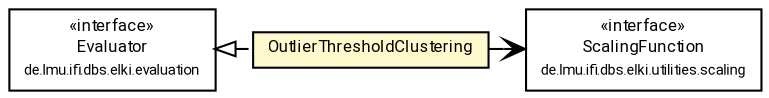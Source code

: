 #!/usr/local/bin/dot
#
# Class diagram 
# Generated by UMLGraph version R5_7_2-60-g0e99a6 (http://www.spinellis.gr/umlgraph/)
#

digraph G {
	graph [fontnames="svg"]
	edge [fontname="Roboto",fontsize=7,labelfontname="Roboto",labelfontsize=7,color="black"];
	node [fontname="Roboto",fontcolor="black",fontsize=8,shape=plaintext,margin=0,width=0,height=0];
	nodesep=0.15;
	ranksep=0.25;
	rankdir=LR;
	// de.lmu.ifi.dbs.elki.evaluation.outlier.OutlierThresholdClustering
	c7835946 [label=<<table title="de.lmu.ifi.dbs.elki.evaluation.outlier.OutlierThresholdClustering" border="0" cellborder="1" cellspacing="0" cellpadding="2" bgcolor="lemonChiffon" href="OutlierThresholdClustering.html" target="_parent">
		<tr><td><table border="0" cellspacing="0" cellpadding="1">
		<tr><td align="center" balign="center"> <font face="Roboto">OutlierThresholdClustering</font> </td></tr>
		</table></td></tr>
		</table>>, URL="OutlierThresholdClustering.html"];
	// de.lmu.ifi.dbs.elki.utilities.scaling.ScalingFunction
	c7836879 [label=<<table title="de.lmu.ifi.dbs.elki.utilities.scaling.ScalingFunction" border="0" cellborder="1" cellspacing="0" cellpadding="2" href="../../utilities/scaling/ScalingFunction.html" target="_parent">
		<tr><td><table border="0" cellspacing="0" cellpadding="1">
		<tr><td align="center" balign="center"> &#171;interface&#187; </td></tr>
		<tr><td align="center" balign="center"> <font face="Roboto">ScalingFunction</font> </td></tr>
		<tr><td align="center" balign="center"> <font face="Roboto" point-size="7.0">de.lmu.ifi.dbs.elki.utilities.scaling</font> </td></tr>
		</table></td></tr>
		</table>>, URL="../../utilities/scaling/ScalingFunction.html"];
	// de.lmu.ifi.dbs.elki.evaluation.Evaluator
	c7837019 [label=<<table title="de.lmu.ifi.dbs.elki.evaluation.Evaluator" border="0" cellborder="1" cellspacing="0" cellpadding="2" href="../Evaluator.html" target="_parent">
		<tr><td><table border="0" cellspacing="0" cellpadding="1">
		<tr><td align="center" balign="center"> &#171;interface&#187; </td></tr>
		<tr><td align="center" balign="center"> <font face="Roboto">Evaluator</font> </td></tr>
		<tr><td align="center" balign="center"> <font face="Roboto" point-size="7.0">de.lmu.ifi.dbs.elki.evaluation</font> </td></tr>
		</table></td></tr>
		</table>>, URL="../Evaluator.html"];
	// de.lmu.ifi.dbs.elki.evaluation.outlier.OutlierThresholdClustering implements de.lmu.ifi.dbs.elki.evaluation.Evaluator
	c7837019 -> c7835946 [arrowtail=empty,style=dashed,dir=back,weight=9];
	// de.lmu.ifi.dbs.elki.evaluation.outlier.OutlierThresholdClustering navassoc de.lmu.ifi.dbs.elki.utilities.scaling.ScalingFunction
	c7835946 -> c7836879 [arrowhead=open,weight=1];
}

